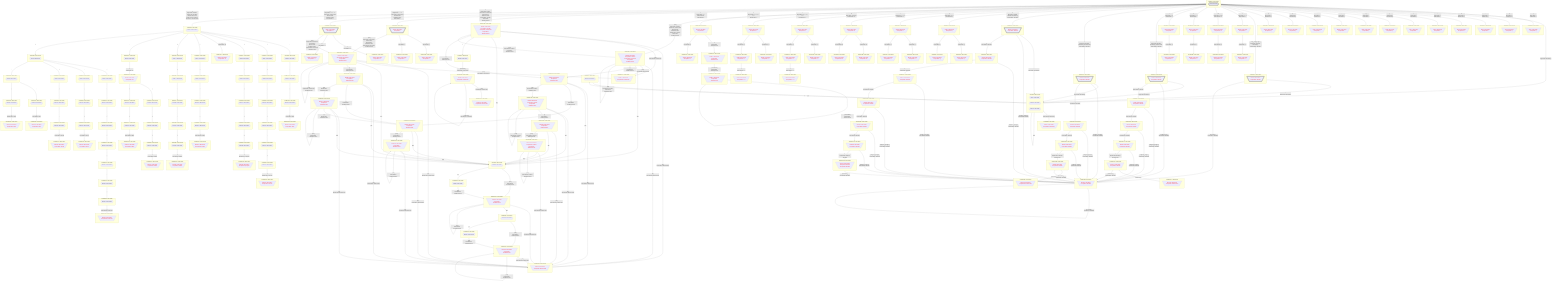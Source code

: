 flowchart
classDef c0001 color:#FF0000;
classDef c0010 stroke-dasharray: 10 10;
classDef c0011 stroke-dasharray: 10 10,color:#FF0000;
classDef c0100 fill:#BB66EE;
classDef c0101 fill:#BB66EE,color:#FF0000;
classDef c0110 fill:#BB66EE,stroke-dasharray: 10 10;
classDef c0111 fill:#BB66EE,stroke-dasharray: 10 10,color:#FF0000;
classDef c1000 stroke:#333,stroke-width:4px;
classDef c1001 stroke:#333,stroke-width:4px,color:#FF0000;
classDef c1010 stroke:#333,stroke-width:4px,stroke-dasharray: 10 10;
classDef c1011 stroke:#333,stroke-width:4px,stroke-dasharray: 10 10,color:#FF0000;
classDef c1100 stroke:#333,stroke-width:4px,fill:#BB66EE;
classDef c1101 stroke:#333,stroke-width:4px,fill:#BB66EE,color:#FF0000;
classDef c1110 stroke:#333,stroke-width:4px,fill:#BB66EE,stroke-dasharray: 10 10;
classDef c1111 stroke:#333,stroke-width:4px,fill:#BB66EE,stroke-dasharray: 10 10,color:#FF0000;
subgraph miniDFA0["miniDFA0 1 DFA States"]
DFA0_0{{"DFA0 wholeStart"}}
class DFA0_0 c1000;
end
class miniDFA0 c1000;
subgraph miniDFA1["miniDFA1 3 DFA States"]
DFA1_1{{"DFA1 1 NFA States"}}
DFA34_2{{"DFA34 1 NFA States"}}
DFA74_3{{"DFA74 1 NFA States"}}
end
subgraph miniDFA55["miniDFA55 1 DFA States"]
DFA2_4[\"DFA2 1 NFA States
AcceptToken '}'"/]
class DFA2_4 c0001;
end
class miniDFA55 c0001;
subgraph miniDFA56["miniDFA56 1 DFA States"]
DFA3_5[\"DFA3 1 NFA States
AcceptToken '{'"/]
class DFA3_5 c0001;
end
class miniDFA56 c0001;
subgraph miniDFA57["miniDFA57 1 DFA States"]
DFA4_6[\"DFA4 1 NFA States
AcceptToken ':'"/]
class DFA4_6 c0001;
end
class miniDFA57 c0001;
subgraph miniDFA58["miniDFA58 1 DFA States"]
DFA5_7[\"DFA5 1 NFA States
AcceptToken '?'"/]
class DFA5_7 c0001;
end
class miniDFA58 c0001;
subgraph miniDFA59["miniDFA59 1 DFA States"]
DFA6_8[\"DFA6 1 NFA States
AcceptToken '~'"/]
class DFA6_8 c0001;
end
class miniDFA59 c0001;
subgraph miniDFA60["miniDFA60 1 DFA States"]
DFA7_9[\"DFA7 1 NFA States
AcceptToken '.'"/]
class DFA7_9 c0001;
end
class miniDFA60 c0001;
subgraph miniDFA61["miniDFA61 1 DFA States"]
DFA8_10[\"DFA8 1 NFA States
AcceptToken ']'"/]
class DFA8_10 c0001;
end
class miniDFA61 c0001;
subgraph miniDFA62["miniDFA62 1 DFA States"]
DFA9_11[\"DFA9 1 NFA States
AcceptToken '['"/]
class DFA9_11 c0001;
end
class miniDFA62 c0001;
subgraph miniDFA63["miniDFA63 1 DFA States"]
DFA10_12[\"DFA10 1 NFA States
AcceptToken ';'"/]
class DFA10_12 c0001;
end
class miniDFA63 c0001;
subgraph miniDFA64["miniDFA64 1 DFA States"]
DFA11_13[\"DFA11 1 NFA States
AcceptToken ','"/]
class DFA11_13 c0001;
end
class miniDFA64 c0001;
subgraph miniDFA65["miniDFA65 1 DFA States"]
DFA12_14[\"DFA12 1 NFA States
AcceptToken ')'"/]
class DFA12_14 c0001;
end
class miniDFA65 c0001;
subgraph miniDFA66["miniDFA66 1 DFA States"]
DFA13_15[\"DFA13 1 NFA States
AcceptToken '('"/]
class DFA13_15 c0001;
end
class miniDFA66 c0001;
subgraph miniDFA67["miniDFA67 1 DFA States"]
DFA14_16[\"DFA14 2 NFA States
AcceptToken 'identifier'"/]
class DFA14_16 c1001;
end
class miniDFA67 c1001;
subgraph miniDFA68["miniDFA68 1 DFA States"]
DFA15_17[\"DFA15 2 NFA States
AcceptToken '='"/]
class DFA15_17 c0001;
end
class miniDFA68 c0001;
subgraph miniDFA69["miniDFA69 1 DFA States"]
DFA16_18[\"DFA16 2 NFA States
AcceptToken '%'"/]
class DFA16_18 c0001;
end
class miniDFA69 c0001;
subgraph miniDFA70["miniDFA70 1 DFA States"]
DFA17_19[\"DFA17 2 NFA States
AcceptToken '*'"/]
class DFA17_19 c0001;
end
class miniDFA70 c0001;
subgraph miniDFA71["miniDFA71 1 DFA States"]
DFA18_20[\"DFA18 2 NFA States
AcceptToken '!'"/]
class DFA18_20 c0001;
end
class miniDFA71 c0001;
subgraph miniDFA72["miniDFA72 1 DFA States"]
DFA19_21[\"DFA19 3 NFA States
AcceptToken 'identifier'"/]
class DFA19_21 c1001;
end
class miniDFA72 c1001;
subgraph miniDFA73["miniDFA73 1 DFA States"]
DFA20_22[\"DFA20 3 NFA States
AcceptToken 'identifier'"/]
class DFA20_22 c1001;
end
class miniDFA73 c1001;
subgraph miniDFA74["miniDFA74 1 DFA States"]
DFA21_23[\"DFA21 3 NFA States
AcceptToken 'identifier'"/]
class DFA21_23 c1001;
end
class miniDFA74 c1001;
subgraph miniDFA75["miniDFA75 1 DFA States"]
DFA22_24[\"DFA22 3 NFA States
AcceptToken '|'"/]
class DFA22_24 c0001;
end
class miniDFA75 c0001;
subgraph miniDFA76["miniDFA76 1 DFA States"]
DFA23_25[\"DFA23 3 NFA States
AcceptToken '^'"/]
class DFA23_25 c0001;
end
class miniDFA76 c0001;
subgraph miniDFA77["miniDFA77 1 DFA States"]
DFA24_26[\"DFA24 3 NFA States
AcceptToken '&'"/]
class DFA24_26 c0001;
end
class miniDFA77 c0001;
subgraph miniDFA78["miniDFA78 1 DFA States"]
DFA25_27[\"DFA25 4 NFA States
AcceptToken '>'"/]
class DFA25_27 c0001;
end
class miniDFA78 c0001;
subgraph miniDFA79["miniDFA79 1 DFA States"]
DFA26_28[\"DFA26 4 NFA States
AcceptToken '<'"/]
class DFA26_28 c0001;
end
class miniDFA79 c0001;
subgraph miniDFA80["miniDFA80 1 DFA States"]
DFA27_29[\"DFA27 3 NFA States
AcceptToken '/'"/]
class DFA27_29 c0001;
end
class miniDFA80 c0001;
subgraph miniDFA81["miniDFA81 1 DFA States"]
DFA28_30[\"DFA28 5 NFA States
AcceptToken 'number'
AcceptToken 'intConstant'
AcceptToken 'doubleConstant'"/]
class DFA28_30 c0001;
end
class miniDFA81 c0001;
subgraph miniDFA82["miniDFA82 1 DFA States"]
DFA29_31[\"DFA29 7 NFA States
AcceptToken 'number'
AcceptToken 'intConstant'
AcceptToken 'doubleConstant'"/]
class DFA29_31 c0001;
end
class miniDFA82 c0001;
subgraph miniDFA83["miniDFA83 1 DFA States"]
DFA30_32[\"DFA30 7 NFA States
AcceptToken '-'"/]
class DFA30_32 c1001;
end
class miniDFA83 c1001;
subgraph miniDFA84["miniDFA84 1 DFA States"]
DFA31_33[\"DFA31 7 NFA States
AcceptToken '+'"/]
class DFA31_33 c1001;
end
class miniDFA84 c1001;
subgraph miniDFA2["miniDFA2 1 DFA States"]
DFA32_34{{"DFA32 14 NFA States"}}
end
subgraph miniDFA85["miniDFA85 1 DFA States"]
DFA33_35[\"DFA33 1 NFA States
AcceptToken 'literalString'"/]
class DFA33_35 c0001;
end
class miniDFA85 c0001;
subgraph miniDFA3["miniDFA3 1 DFA States"]
DFA35_36{{"DFA35 1 NFA States"}}
end
subgraph miniDFA86["miniDFA86 1 DFA States"]
DFA36_37[\"DFA36 1 NFA States
AcceptToken 'identifier'"/]
class DFA36_37 c0001;
end
class miniDFA86 c0001;
subgraph miniDFA87["miniDFA87 1 DFA States"]
DFA37_38[\"DFA37 1 NFA States
AcceptToken '=='"/]
class DFA37_38 c0001;
end
class miniDFA87 c0001;
subgraph miniDFA88["miniDFA88 1 DFA States"]
DFA38_39[\"DFA38 1 NFA States
AcceptToken '%='"/]
class DFA38_39 c0001;
end
class miniDFA88 c0001;
subgraph miniDFA89["miniDFA89 1 DFA States"]
DFA39_40[\"DFA39 1 NFA States
AcceptToken '*='"/]
class DFA39_40 c0001;
end
class miniDFA89 c0001;
subgraph miniDFA90["miniDFA90 1 DFA States"]
DFA40_41[\"DFA40 1 NFA States
AcceptToken '!='"/]
class DFA40_41 c0001;
end
class miniDFA90 c0001;
subgraph miniDFA91["miniDFA91 1 DFA States"]
DFA41_42[\"DFA41 2 NFA States
AcceptToken 'identifier'"/]
class DFA41_42 c0001;
end
class miniDFA91 c0001;
subgraph miniDFA92["miniDFA92 1 DFA States"]
DFA42_43[\"DFA42 2 NFA States
AcceptToken 'identifier'"/]
class DFA42_43 c0001;
end
class miniDFA92 c0001;
subgraph miniDFA93["miniDFA93 1 DFA States"]
DFA43_44[\"DFA43 2 NFA States
AcceptToken 'identifier'"/]
class DFA43_44 c0001;
end
class miniDFA93 c0001;
subgraph miniDFA94["miniDFA94 1 DFA States"]
DFA44_45[\"DFA44 1 NFA States
AcceptToken '|='"/]
class DFA44_45 c0001;
end
class miniDFA94 c0001;
subgraph miniDFA95["miniDFA95 1 DFA States"]
DFA45_46[\"DFA45 1 NFA States
AcceptToken '||'"/]
class DFA45_46 c0001;
end
class miniDFA95 c0001;
subgraph miniDFA96["miniDFA96 1 DFA States"]
DFA46_47[\"DFA46 1 NFA States
AcceptToken '^='"/]
class DFA46_47 c0001;
end
class miniDFA96 c0001;
subgraph miniDFA97["miniDFA97 1 DFA States"]
DFA47_48[\"DFA47 1 NFA States
AcceptToken '^^'"/]
class DFA47_48 c0001;
end
class miniDFA97 c0001;
subgraph miniDFA98["miniDFA98 1 DFA States"]
DFA48_49[\"DFA48 1 NFA States
AcceptToken '&='"/]
class DFA48_49 c0001;
end
class miniDFA98 c0001;
subgraph miniDFA99["miniDFA99 1 DFA States"]
DFA49_50[\"DFA49 1 NFA States
AcceptToken '&&'"/]
class DFA49_50 c0001;
end
class miniDFA99 c0001;
subgraph miniDFA100["miniDFA100 1 DFA States"]
DFA50_51[\"DFA50 1 NFA States
AcceptToken '>='"/]
class DFA50_51 c0001;
end
class miniDFA100 c0001;
subgraph miniDFA101["miniDFA101 1 DFA States"]
DFA51_52[\"DFA51 2 NFA States
AcceptToken '>>'"/]
class DFA51_52 c0001;
end
class miniDFA101 c0001;
subgraph miniDFA102["miniDFA102 1 DFA States"]
DFA52_53[\"DFA52 1 NFA States
AcceptToken '<='"/]
class DFA52_53 c0001;
end
class miniDFA102 c0001;
subgraph miniDFA103["miniDFA103 1 DFA States"]
DFA53_54[\"DFA53 2 NFA States
AcceptToken '<<'"/]
class DFA53_54 c0001;
end
class miniDFA103 c0001;
subgraph miniDFA104["miniDFA104 1 DFA States"]
DFA54_55[\"DFA54 1 NFA States
AcceptToken 'inlineComment'"/]
class DFA54_55 c0001;
end
class miniDFA104 c0001;
subgraph miniDFA105["miniDFA105 1 DFA States"]
DFA55_56[\"DFA55 1 NFA States
AcceptToken '/='"/]
class DFA55_56 c0001;
end
class miniDFA105 c0001;
subgraph miniDFA106["miniDFA106 1 DFA States"]
DFA56_57[\"DFA56 1 NFA States
AcceptToken 'floatConstant'"/]
class DFA56_57 c0001;
end
class miniDFA106 c0001;
subgraph miniDFA107["miniDFA107 1 DFA States"]
DFA57_58[\"DFA57 1 NFA States
AcceptToken 'uintConstant'"/]
class DFA57_58 c0001;
end
class miniDFA107 c0001;
subgraph miniDFA4["miniDFA4 1 DFA States"]
DFA58_59{{"DFA58 2 NFA States"}}
end
subgraph miniDFA108["miniDFA108 1 DFA States"]
DFA59_60[\"DFA59 3 NFA States
AcceptToken 'doubleConstant'"/]
class DFA59_60 c0001;
end
class miniDFA108 c0001;
subgraph miniDFA5["miniDFA5 1 DFA States"]
DFA60_61{{"DFA60 2 NFA States"}}
end
subgraph miniDFA109["miniDFA109 1 DFA States"]
DFA61_62[\"DFA61 1 NFA States
AcceptToken '-='"/]
class DFA61_62 c0001;
end
class miniDFA109 c0001;
subgraph miniDFA110["miniDFA110 1 DFA States"]
DFA62_63[\"DFA62 1 NFA States
AcceptToken '--'"/]
class DFA62_63 c0001;
end
class miniDFA110 c0001;
subgraph miniDFA111["miniDFA111 1 DFA States"]
DFA63_64[\"DFA63 4 NFA States
AcceptToken 'intConstant'
AcceptToken 'doubleConstant'"/]
class DFA63_64 c0001;
end
class miniDFA111 c0001;
subgraph miniDFA112["miniDFA112 1 DFA States"]
DFA64_65[\"DFA64 1 NFA States
AcceptToken '+='"/]
class DFA64_65 c0001;
end
class miniDFA112 c0001;
subgraph miniDFA113["miniDFA113 1 DFA States"]
DFA65_66[\"DFA65 1 NFA States
AcceptToken '++'"/]
class DFA65_66 c0001;
end
class miniDFA113 c0001;
subgraph miniDFA6["miniDFA6 1 DFA States"]
DFA66_67{{"DFA66 1 NFA States"}}
end
subgraph miniDFA11["miniDFA11 1 DFA States"]
DFA67_68{{"DFA67 1 NFA States"}}
end
subgraph miniDFA17["miniDFA17 1 DFA States"]
DFA68_69{{"DFA68 1 NFA States"}}
end
subgraph miniDFA114["miniDFA114 1 DFA States"]
DFA69_70[\"DFA69 1 NFA States
AcceptToken '##'"/]
class DFA69_70 c0001;
end
class miniDFA114 c0001;
subgraph miniDFA20["miniDFA20 1 DFA States"]
DFA70_71{{"DFA70 1 NFA States"}}
end
subgraph miniDFA12["miniDFA12 1 DFA States"]
DFA71_72{{"DFA71 1 NFA States"}}
end
subgraph miniDFA24["miniDFA24 1 DFA States"]
DFA72_73{{"DFA72 3 NFA States"}}
end
subgraph miniDFA25["miniDFA25 1 DFA States"]
DFA73_74{{"DFA73 5 NFA States"}}
end
subgraph miniDFA115["miniDFA115 1 DFA States"]
DFA75_75[\"DFA75 2 NFA States
AcceptToken 'identifier'"/]
class DFA75_75 c0001;
end
class miniDFA115 c0001;
subgraph miniDFA116["miniDFA116 1 DFA States"]
DFA76_76[\"DFA76 2 NFA States
AcceptToken 'identifier'"/]
class DFA76_76 c0001;
end
class miniDFA116 c0001;
subgraph miniDFA117["miniDFA117 1 DFA States"]
DFA77_77[\"DFA77 2 NFA States
AcceptToken 'identifier'"/]
class DFA77_77 c0001;
end
class miniDFA117 c0001;
subgraph miniDFA118["miniDFA118 1 DFA States"]
DFA78_78[\"DFA78 1 NFA States
AcceptToken '>>='"/]
class DFA78_78 c0001;
end
class miniDFA118 c0001;
subgraph miniDFA119["miniDFA119 1 DFA States"]
DFA79_79[\"DFA79 1 NFA States
AcceptToken '<<='"/]
class DFA79_79 c0001;
end
class miniDFA119 c0001;
subgraph miniDFA120["miniDFA120 1 DFA States"]
DFA80_80[\"DFA80 1 NFA States
AcceptToken 'inlineComment'"/]
class DFA80_80 c0001;
end
class miniDFA120 c0001;
subgraph miniDFA121["miniDFA121 1 DFA States"]
DFA81_81[\"DFA81 2 NFA States
AcceptToken 'doubleConstant'"/]
class DFA81_81 c0001;
end
class miniDFA121 c0001;
subgraph miniDFA26["miniDFA26 1 DFA States"]
DFA82_82{{"DFA82 2 NFA States"}}
end
subgraph miniDFA122["miniDFA122 1 DFA States"]
DFA83_83[\"DFA83 2 NFA States
AcceptToken 'doubleConstant'"/]
class DFA83_83 c0001;
end
class miniDFA122 c0001;
subgraph miniDFA123["miniDFA123 1 DFA States"]
DFA84_84[\"DFA84 3 NFA States
AcceptToken 'number'
AcceptToken 'doubleConstant'"/]
class DFA84_84 c0001;
end
class miniDFA123 c0001;
subgraph miniDFA124["miniDFA124 1 DFA States"]
DFA85_85[\"DFA85 2 NFA States
AcceptToken 'intConstant'"/]
class DFA85_85 c0001;
end
class miniDFA124 c0001;
subgraph miniDFA125["miniDFA125 1 DFA States"]
DFA86_86[\"DFA86 2 NFA States
AcceptToken 'doubleConstant'"/]
class DFA86_86 c0001;
end
class miniDFA125 c0001;
subgraph miniDFA21["miniDFA21 1 DFA States"]
DFA87_87{{"DFA87 1 NFA States"}}
end
subgraph miniDFA18["miniDFA18 1 DFA States"]
DFA88_88{{"DFA88 1 NFA States"}}
end
subgraph miniDFA27["miniDFA27 1 DFA States"]
DFA89_89{{"DFA89 1 NFA States"}}
end
subgraph miniDFA28["miniDFA28 1 DFA States"]
DFA90_90{{"DFA90 1 NFA States"}}
end
subgraph miniDFA31["miniDFA31 1 DFA States"]
DFA91_91{{"DFA91 1 NFA States"}}
end
subgraph miniDFA126["miniDFA126 1 DFA States"]
DFA92_92[\"DFA92 3 NFA States
AcceptToken '#if'"/]
class DFA92_92 c0001;
end
class miniDFA126 c0001;
subgraph miniDFA32["miniDFA32 1 DFA States"]
DFA93_93{{"DFA93 1 NFA States"}}
end
subgraph miniDFA19["miniDFA19 1 DFA States"]
DFA94_94{{"DFA94 1 NFA States"}}
end
subgraph miniDFA30["miniDFA30 1 DFA States"]
DFA95_95{{"DFA95 1 NFA States"}}
end
subgraph miniDFA33["miniDFA33 1 DFA States"]
DFA96_96{{"DFA96 2 NFA States"}}
end
subgraph miniDFA127["miniDFA127 1 DFA States"]
DFA97_97[\"DFA97 2 NFA States
AcceptToken 'identifier'"/]
class DFA97_97 c0001;
end
class miniDFA127 c0001;
subgraph miniDFA128["miniDFA128 1 DFA States"]
DFA98_98[\"DFA98 2 NFA States
AcceptToken 'identifier'"/]
class DFA98_98 c0001;
end
class miniDFA128 c0001;
subgraph miniDFA129["miniDFA129 1 DFA States"]
DFA99_99[\"DFA99 2 NFA States
AcceptToken 'identifier'"/]
class DFA99_99 c0001;
end
class miniDFA129 c0001;
subgraph miniDFA34["miniDFA34 1 DFA States"]
DFA100_100{{"DFA100 2 NFA States"}}
end
subgraph miniDFA130["miniDFA130 1 DFA States"]
DFA101_101[\"DFA101 2 NFA States
AcceptToken 'doubleConstant'"/]
class DFA101_101 c0001;
end
class miniDFA130 c0001;
subgraph miniDFA131["miniDFA131 1 DFA States"]
DFA102_102[\"DFA102 3 NFA States
AcceptToken 'doubleConstant'"/]
class DFA102_102 c0001;
end
class miniDFA131 c0001;
subgraph miniDFA132["miniDFA132 1 DFA States"]
DFA103_103[\"DFA103 1 NFA States
AcceptToken 'uintConstant'"/]
class DFA103_103 c0001;
end
class miniDFA132 c0001;
subgraph miniDFA133["miniDFA133 1 DFA States"]
DFA104_104[\"DFA104 2 NFA States
AcceptToken 'doubleConstant'"/]
class DFA104_104 c0001;
end
class miniDFA133 c0001;
subgraph miniDFA35["miniDFA35 1 DFA States"]
DFA105_105{{"DFA105 1 NFA States"}}
end
subgraph miniDFA36["miniDFA36 1 DFA States"]
DFA106_106{{"DFA106 1 NFA States"}}
end
subgraph miniDFA38["miniDFA38 1 DFA States"]
DFA107_107{{"DFA107 1 NFA States"}}
end
subgraph miniDFA13["miniDFA13 1 DFA States"]
DFA108_108{{"DFA108 1 NFA States"}}
end
subgraph miniDFA7["miniDFA7 1 DFA States"]
DFA109_109{{"DFA109 1 NFA States"}}
end
subgraph miniDFA29["miniDFA29 1 DFA States"]
DFA110_110{{"DFA110 1 NFA States"}}
end
subgraph miniDFA14["miniDFA14 1 DFA States"]
DFA111_111{{"DFA111 1 NFA States"}}
end
subgraph miniDFA15["miniDFA15 1 DFA States"]
DFA112_112{{"DFA112 1 NFA States"}}
end
subgraph miniDFA39["miniDFA39 1 DFA States"]
DFA113_113{{"DFA113 1 NFA States"}}
end
subgraph miniDFA8["miniDFA8 1 DFA States"]
DFA114_114{{"DFA114 1 NFA States"}}
end
subgraph miniDFA42["miniDFA42 1 DFA States"]
DFA115_115{{"DFA115 1 NFA States"}}
end
subgraph miniDFA43["miniDFA43 1 DFA States"]
DFA116_116{{"DFA116 1 NFA States"}}
end
subgraph miniDFA134["miniDFA134 1 DFA States"]
DFA117_117[\"DFA117 2 NFA States
AcceptToken 'identifier'"/]
class DFA117_117 c0001;
end
class miniDFA134 c0001;
subgraph miniDFA135["miniDFA135 1 DFA States"]
DFA118_118[\"DFA118 1 NFA States
AcceptToken 'boolConstant'"/]
class DFA118_118 c0001;
end
class miniDFA135 c0001;
subgraph miniDFA136["miniDFA136 1 DFA States"]
DFA119_119[\"DFA119 2 NFA States
AcceptToken 'identifier'"/]
class DFA119_119 c0001;
end
class miniDFA136 c0001;
subgraph miniDFA137["miniDFA137 1 DFA States"]
DFA120_120[\"DFA120 2 NFA States
AcceptToken 'doubleConstant'"/]
class DFA120_120 c0001;
end
class miniDFA137 c0001;
subgraph miniDFA44["miniDFA44 1 DFA States"]
DFA121_121{{"DFA121 2 NFA States"}}
end
subgraph miniDFA138["miniDFA138 1 DFA States"]
DFA122_122[\"DFA122 3 NFA States
AcceptToken 'number'
AcceptToken 'doubleConstant'"/]
class DFA122_122 c0001;
end
class miniDFA138 c0001;
subgraph miniDFA139["miniDFA139 1 DFA States"]
DFA123_123[\"DFA123 1 NFA States
AcceptToken '#line'"/]
class DFA123_123 c0001;
end
class miniDFA139 c0001;
subgraph miniDFA9["miniDFA9 1 DFA States"]
DFA124_124{{"DFA124 1 NFA States"}}
end
subgraph miniDFA45["miniDFA45 1 DFA States"]
DFA125_125{{"DFA125 1 NFA States"}}
end
subgraph miniDFA46["miniDFA46 1 DFA States"]
DFA126_126{{"DFA126 1 NFA States"}}
end
subgraph miniDFA22["miniDFA22 1 DFA States"]
DFA127_127{{"DFA127 1 NFA States"}}
end
subgraph miniDFA16["miniDFA16 1 DFA States"]
DFA128_128{{"DFA128 1 NFA States"}}
end
subgraph miniDFA47["miniDFA47 1 DFA States"]
DFA129_129{{"DFA129 1 NFA States"}}
end
subgraph miniDFA23["miniDFA23 1 DFA States"]
DFA130_130{{"DFA130 1 NFA States"}}
end
subgraph miniDFA48["miniDFA48 1 DFA States"]
DFA131_131{{"DFA131 1 NFA States"}}
end
subgraph miniDFA49["miniDFA49 1 DFA States"]
DFA132_132{{"DFA132 1 NFA States"}}
end
subgraph miniDFA140["miniDFA140 1 DFA States"]
DFA133_133[\"DFA133 1 NFA States
AcceptToken '#elif'"/]
class DFA133_133 c0001;
end
class miniDFA140 c0001;
subgraph miniDFA141["miniDFA141 1 DFA States"]
DFA134_134[\"DFA134 1 NFA States
AcceptToken '#else'"/]
class DFA134_134 c0001;
end
class miniDFA141 c0001;
subgraph miniDFA142["miniDFA142 1 DFA States"]
DFA135_135[\"DFA135 1 NFA States
AcceptToken 'boolConstant'"/]
class DFA135_135 c0001;
end
class miniDFA142 c0001;
subgraph miniDFA143["miniDFA143 1 DFA States"]
DFA136_136[\"DFA136 2 NFA States
AcceptToken 'identifier'"/]
class DFA136_136 c0001;
end
class miniDFA143 c0001;
subgraph miniDFA40["miniDFA40 1 DFA States"]
DFA137_137{{"DFA137 1 NFA States"}}
end
subgraph miniDFA50["miniDFA50 1 DFA States"]
DFA138_138{{"DFA138 1 NFA States"}}
end
subgraph miniDFA144["miniDFA144 1 DFA States"]
DFA139_139[\"DFA139 1 NFA States
AcceptToken '#undef'"/]
class DFA139_139 c0001;
end
class miniDFA144 c0001;
subgraph miniDFA51["miniDFA51 1 DFA States"]
DFA140_140{{"DFA140 1 NFA States"}}
end
subgraph miniDFA52["miniDFA52 1 DFA States"]
DFA141_141{{"DFA141 1 NFA States"}}
end
subgraph miniDFA145["miniDFA145 1 DFA States"]
DFA142_142[\"DFA142 1 NFA States
AcceptToken '#ifdef'"/]
class DFA142_142 c0001;
end
class miniDFA145 c0001;
subgraph miniDFA37["miniDFA37 1 DFA States"]
DFA143_143{{"DFA143 1 NFA States"}}
end
subgraph miniDFA146["miniDFA146 1 DFA States"]
DFA144_144[\"DFA144 1 NFA States
AcceptToken '#error'"/]
class DFA144_144 c0001;
end
class miniDFA146 c0001;
subgraph miniDFA147["miniDFA147 1 DFA States"]
DFA145_145[\"DFA145 1 NFA States
AcceptToken '#endif'"/]
class DFA145_145 c0001;
end
class miniDFA147 c0001;
subgraph miniDFA148["miniDFA148 1 DFA States"]
DFA146_146[\"DFA146 2 NFA States
AcceptToken 'defined'
AcceptToken 'identifier'"/]
class DFA146_146 c0001;
end
class miniDFA148 c0001;
subgraph miniDFA53["miniDFA53 1 DFA States"]
DFA147_147{{"DFA147 1 NFA States"}}
end
subgraph miniDFA149["miniDFA149 1 DFA States"]
DFA148_148[\"DFA148 1 NFA States
AcceptToken '#pragma'"/]
class DFA148_148 c0001;
end
class miniDFA149 c0001;
subgraph miniDFA150["miniDFA150 1 DFA States"]
DFA149_149[\"DFA149 1 NFA States
AcceptToken '#define'"/]
class DFA149_149 c0001;
end
class miniDFA150 c0001;
subgraph miniDFA151["miniDFA151 1 DFA States"]
DFA150_150[\"DFA150 1 NFA States
AcceptToken '#ifndef'"/]
class DFA150_150 c0001;
end
class miniDFA151 c0001;
subgraph miniDFA10["miniDFA10 1 DFA States"]
DFA151_151{{"DFA151 1 NFA States"}}
end
subgraph miniDFA152["miniDFA152 1 DFA States"]
DFA152_152[\"DFA152 1 NFA States
AcceptToken '#version'"/]
class DFA152_152 c0001;
end
class miniDFA152 c0001;
subgraph miniDFA41["miniDFA41 1 DFA States"]
DFA153_153{{"DFA153 1 NFA States"}}
end
subgraph miniDFA54["miniDFA54 1 DFA States"]
DFA154_154{{"DFA154 1 NFA States"}}
end
subgraph miniDFA153["miniDFA153 1 DFA States"]
DFA155_155[\"DFA155 1 NFA States
AcceptToken '#extension'"/]
class DFA155_155 c0001;
end
class miniDFA153 c0001;
miniDFA0 -->|"#34;
BeginToken 'literalString' "|miniDFA1
miniDFA0 -->|"}
BeginToken '}' 
ExtendToken '}' "|miniDFA55
miniDFA0 -->|"#92;{
BeginToken '{' 
ExtendToken '{' "|miniDFA56
miniDFA0 -->|":
BeginToken ':' 
ExtendToken ':' "|miniDFA57
miniDFA0 -->|"#92;?
BeginToken '?' 
ExtendToken '?' "|miniDFA58
miniDFA0 -->|"~
BeginToken '~' 
ExtendToken '~' "|miniDFA59
miniDFA0 -->|"#92;.
BeginToken '.' 
ExtendToken '.' "|miniDFA60
miniDFA0 -->|"]
BeginToken ']' 
ExtendToken ']' "|miniDFA61
miniDFA0 -->|"#92;[
BeginToken '[' 
ExtendToken '[' "|miniDFA62
miniDFA0 -->|";
BeginToken ';' 
ExtendToken ';' "|miniDFA63
miniDFA0 -->|",
BeginToken ',' 
ExtendToken ',' "|miniDFA64
miniDFA0 -->|"#92;)
BeginToken ')' 
ExtendToken ')' "|miniDFA65
miniDFA0 -->|"#92;(
BeginToken '(' 
ExtendToken '(' "|miniDFA66
miniDFA0 -->|"[A-Z]_[a-c]e[g-s][u-z]
BeginToken 'identifier' 'literalString' 
ExtendToken 'identifier' "|miniDFA67
miniDFA0 -->|"=
BeginToken '==' '=' 
ExtendToken '=' "|miniDFA68
miniDFA0 -->|"%
BeginToken '%' '%=' 
ExtendToken '%' "|miniDFA69
miniDFA0 -->|"#92;#42;
BeginToken '#42;' '#42;=' 
ExtendToken '#42;' "|miniDFA70
miniDFA0 -->|"!
BeginToken '!' '!=' 
ExtendToken '!' "|miniDFA71
miniDFA0 -->|"f
BeginToken 'identifier' 'literalString' 'boolConstant' 
ExtendToken 'identifier' "|miniDFA72
miniDFA0 -->|"t
BeginToken 'identifier' 'literalString' 'boolConstant' 
ExtendToken 'identifier' "|miniDFA73
miniDFA0 -->|"d
BeginToken 'defined' 'identifier' 'literalString' 
ExtendToken 'identifier' "|miniDFA74
miniDFA0 -->|"#92;|
BeginToken '|' '||' '|=' 
ExtendToken '|' "|miniDFA75
miniDFA0 -->|"^
BeginToken '^' '^^' '^=' 
ExtendToken '^' "|miniDFA76
miniDFA0 -->|"&
BeginToken '&' '&&' '&=' 
ExtendToken '&' "|miniDFA77
miniDFA0 -->|">
BeginToken '>>' '>' '>=' '>>=' 
ExtendToken '>' "|miniDFA78
miniDFA0 -->|"#92;<
BeginToken '<<' '<' '<=' '<<=' 
ExtendToken '<' "|miniDFA79
miniDFA0 -->|"#92;/
BeginToken '/' '/=' 'inlineComment' 
ExtendToken '/' "|miniDFA80
miniDFA0 -->|"[1-9]
BeginToken 'number' 'intConstant' 'uintConstant' 'floatConstant' 'doubleConstant' 
ExtendToken 'number' 'intConstant' 'doubleConstant' "|miniDFA81
miniDFA0 -->|"0
BeginToken 'number' 'intConstant' 'uintConstant' 'floatConstant' 'doubleConstant' 
ExtendToken 'number' 'intConstant' 'doubleConstant' "|miniDFA82
miniDFA0 -->|"-
BeginToken '--' '-' '-=' 'intConstant' 'uintConstant' 'floatConstant' 'doubleConstant' 
ExtendToken '-' "|miniDFA83
miniDFA0 -->|"#92;+
BeginToken '++' '+' '+=' 'intConstant' 'uintConstant' 'floatConstant' 'doubleConstant' 
ExtendToken '+' "|miniDFA84
miniDFA0 -->|"#35;
BeginToken '#35;define' '#35;undef' '#35;#35;' '#35;if' '#35;ifdef' '#35;ifndef' '#35;else' '#35;elif' '#35;endif' '#35;error' '#35;pragma' '#35;extension' '#35;version' '#35;line' "|miniDFA2
miniDFA1 -->|"#34;
ExtendToken 'literalString' "|miniDFA85
miniDFA1 -->|"[^#92;#92;#34;]"|miniDFA1
miniDFA1 -->|"#92;#92;"|miniDFA3
miniDFA67 -->|"#34;
BeginToken 'literalString' "|miniDFA1
miniDFA67 -->|"[a-zA-Z0-9_]
ExtendToken 'identifier' "|miniDFA86
miniDFA68 -->|"=
ExtendToken '==' "|miniDFA87
miniDFA69 -->|"=
ExtendToken '%=' "|miniDFA88
miniDFA70 -->|"=
ExtendToken '#42;=' "|miniDFA89
miniDFA71 -->|"=
ExtendToken '!=' "|miniDFA90
miniDFA72 -->|"#34;
BeginToken 'literalString' "|miniDFA1
miniDFA72 -->|"[0-9][A-Z]_[b-z]
ExtendToken 'identifier' "|miniDFA86
miniDFA72 -->|"a
ExtendToken 'identifier' "|miniDFA91
miniDFA73 -->|"#34;
BeginToken 'literalString' "|miniDFA1
miniDFA73 -->|"[0-9][A-Z]_[a-q][s-z]
ExtendToken 'identifier' "|miniDFA86
miniDFA73 -->|"r
ExtendToken 'identifier' "|miniDFA92
miniDFA74 -->|"#34;
BeginToken 'literalString' "|miniDFA1
miniDFA74 -->|"[0-9][A-Z]_[a-d][f-z]
ExtendToken 'identifier' "|miniDFA86
miniDFA74 -->|"e
ExtendToken 'identifier' "|miniDFA93
miniDFA75 -->|"=
ExtendToken '|=' "|miniDFA94
miniDFA75 -->|"#92;|
ExtendToken '||' "|miniDFA95
miniDFA76 -->|"=
ExtendToken '^=' "|miniDFA96
miniDFA76 -->|"^
ExtendToken '^^' "|miniDFA97
miniDFA77 -->|"=
ExtendToken '&=' "|miniDFA98
miniDFA77 -->|"&
ExtendToken '&&' "|miniDFA99
miniDFA78 -->|"=
ExtendToken '>=' "|miniDFA100
miniDFA78 -->|">
ExtendToken '>>' "|miniDFA101
miniDFA79 -->|"=
ExtendToken '<=' "|miniDFA102
miniDFA79 -->|"#92;<
ExtendToken '<<' "|miniDFA103
miniDFA80 -->|"#92;/
ExtendToken 'inlineComment' "|miniDFA104
miniDFA80 -->|"=
ExtendToken '/=' "|miniDFA105
miniDFA81 -->|"[fF]
ExtendToken 'floatConstant' "|miniDFA106
miniDFA81 -->|"[uU]
ExtendToken 'uintConstant' "|miniDFA107
miniDFA81 -->|"[Ee]"|miniDFA4
miniDFA81 -->|"[.]
ExtendToken 'doubleConstant' "|miniDFA108
miniDFA81 -->|"[0-9]
ExtendToken 'number' 'intConstant' 'doubleConstant' "|miniDFA81
miniDFA82 -->|"[fF]
ExtendToken 'floatConstant' "|miniDFA106
miniDFA82 -->|"[uU]
ExtendToken 'uintConstant' "|miniDFA107
miniDFA82 -->|"[Ee]"|miniDFA4
miniDFA82 -->|"x"|miniDFA5
miniDFA82 -->|"[.]
ExtendToken 'doubleConstant' "|miniDFA108
miniDFA82 -->|"[0-9]
ExtendToken 'number' 'intConstant' 'doubleConstant' "|miniDFA81
miniDFA83 -->|"=
ExtendToken '-=' "|miniDFA109
miniDFA83 -->|"-
ExtendToken '--' "|miniDFA110
miniDFA83 -->|"[0-9]
BeginToken 'intConstant' 'uintConstant' 'floatConstant' 'doubleConstant' 
ExtendToken 'intConstant' 'doubleConstant' "|miniDFA111
miniDFA84 -->|"=
ExtendToken '+=' "|miniDFA112
miniDFA84 -->|"#92;+
ExtendToken '++' "|miniDFA113
miniDFA84 -->|"[0-9]
BeginToken 'intConstant' 'uintConstant' 'floatConstant' 'doubleConstant' 
ExtendToken 'intConstant' 'doubleConstant' "|miniDFA111
miniDFA2 -->|"l"|miniDFA6
miniDFA2 -->|"v"|miniDFA11
miniDFA2 -->|"p"|miniDFA17
miniDFA2 -->|"#35;
ExtendToken '#35;#35;' "|miniDFA114
miniDFA2 -->|"u"|miniDFA20
miniDFA2 -->|"d"|miniDFA12
miniDFA2 -->|"i"|miniDFA24
miniDFA2 -->|"e"|miniDFA25
miniDFA3 -->|"[#32;-~]"|miniDFA1
miniDFA86 -->|"[a-zA-Z0-9_]
ExtendToken 'identifier' "|miniDFA86
miniDFA91 -->|"[0-9][A-Z]_[a-k][m-z]
ExtendToken 'identifier' "|miniDFA86
miniDFA91 -->|"l
ExtendToken 'identifier' "|miniDFA115
miniDFA92 -->|"[0-9][A-Z]_[a-t][v-z]
ExtendToken 'identifier' "|miniDFA86
miniDFA92 -->|"u
ExtendToken 'identifier' "|miniDFA116
miniDFA93 -->|"[0-9][A-Z]_[a-e][g-z]
ExtendToken 'identifier' "|miniDFA86
miniDFA93 -->|"f
ExtendToken 'identifier' "|miniDFA117
miniDFA101 -->|"=
ExtendToken '>>=' "|miniDFA118
miniDFA103 -->|"=
ExtendToken '<<=' "|miniDFA119
miniDFA104 -->|"[^#92;n#92;r#92;u0000]
ExtendToken 'inlineComment' "|miniDFA120
miniDFA4 -->|"[0-9]
ExtendToken 'doubleConstant' "|miniDFA121
miniDFA4 -->|"[-+]"|miniDFA26
miniDFA108 -->|"[fF]
ExtendToken 'floatConstant' "|miniDFA106
miniDFA108 -->|"[Ee]"|miniDFA4
miniDFA108 -->|"[.]
ExtendToken 'doubleConstant' "|miniDFA122
miniDFA108 -->|"[0-9]
ExtendToken 'number' 'doubleConstant' "|miniDFA123
miniDFA5 -->|"[0-9A-Fa-f]
ExtendToken 'intConstant' "|miniDFA124
miniDFA111 -->|"[fF]
ExtendToken 'floatConstant' "|miniDFA106
miniDFA111 -->|"[uU]
ExtendToken 'uintConstant' "|miniDFA107
miniDFA111 -->|"[Ee]"|miniDFA4
miniDFA111 -->|"[.]
ExtendToken 'doubleConstant' "|miniDFA125
miniDFA111 -->|"[0-9]
ExtendToken 'intConstant' 'doubleConstant' "|miniDFA111
miniDFA6 -->|"i"|miniDFA21
miniDFA11 -->|"e"|miniDFA18
miniDFA17 -->|"r"|miniDFA27
miniDFA20 -->|"n"|miniDFA28
miniDFA12 -->|"e"|miniDFA31
miniDFA24 -->|"f
ExtendToken '#35;if' "|miniDFA126
miniDFA25 -->|"x"|miniDFA32
miniDFA25 -->|"r"|miniDFA19
miniDFA25 -->|"n"|miniDFA30
miniDFA25 -->|"l"|miniDFA33
miniDFA115 -->|"[0-9][A-Z]_[a-r][t-z]
ExtendToken 'identifier' "|miniDFA86
miniDFA115 -->|"s
ExtendToken 'identifier' "|miniDFA127
miniDFA116 -->|"[0-9][A-Z]_[a-d][f-z]
ExtendToken 'identifier' "|miniDFA86
miniDFA116 -->|"e
ExtendToken 'identifier' 'boolConstant' "|miniDFA128
miniDFA117 -->|"[0-9][A-Z]_[a-h][j-z]
ExtendToken 'identifier' "|miniDFA86
miniDFA117 -->|"i
ExtendToken 'identifier' "|miniDFA129
miniDFA120 -->|"[^#92;n#92;r#92;u0000]
ExtendToken 'inlineComment' "|miniDFA120
miniDFA121 -->|"[fF]
ExtendToken 'floatConstant' "|miniDFA106
miniDFA121 -->|"[Ee]"|miniDFA34
miniDFA121 -->|"[0-9]
ExtendToken 'doubleConstant' "|miniDFA121
miniDFA26 -->|"[0-9]
ExtendToken 'doubleConstant' "|miniDFA121
miniDFA122 -->|"[fF]
ExtendToken 'floatConstant' "|miniDFA106
miniDFA122 -->|"[Ee]"|miniDFA4
miniDFA122 -->|"[0-9]
ExtendToken 'doubleConstant' "|miniDFA130
miniDFA123 -->|"[fF]
ExtendToken 'floatConstant' "|miniDFA106
miniDFA123 -->|"[Ee]"|miniDFA4
miniDFA123 -->|"[.]
ExtendToken 'doubleConstant' "|miniDFA131
miniDFA123 -->|"[0-9]
ExtendToken 'number' 'doubleConstant' "|miniDFA123
miniDFA124 -->|"[uU]
ExtendToken 'uintConstant' "|miniDFA132
miniDFA124 -->|"[0-9A-Fa-f]
ExtendToken 'intConstant' "|miniDFA124
miniDFA125 -->|"[fF]
ExtendToken 'floatConstant' "|miniDFA106
miniDFA125 -->|"[Ee]"|miniDFA4
miniDFA125 -->|"[.]
ExtendToken 'doubleConstant' "|miniDFA122
miniDFA125 -->|"[0-9]
ExtendToken 'doubleConstant' "|miniDFA133
miniDFA21 -->|"n"|miniDFA35
miniDFA18 -->|"r"|miniDFA36
miniDFA27 -->|"a"|miniDFA38
miniDFA28 -->|"d"|miniDFA13
miniDFA31 -->|"f"|miniDFA7
miniDFA126 -->|"n"|miniDFA29
miniDFA126 -->|"d"|miniDFA14
miniDFA32 -->|"t"|miniDFA15
miniDFA19 -->|"r"|miniDFA39
miniDFA30 -->|"d"|miniDFA8
miniDFA33 -->|"i"|miniDFA42
miniDFA33 -->|"s"|miniDFA43
miniDFA127 -->|"[0-9][A-Z]_[a-d][f-z]
ExtendToken 'identifier' "|miniDFA86
miniDFA127 -->|"e
ExtendToken 'identifier' 'boolConstant' "|miniDFA134
miniDFA128 -->|"[^a-zA-Z0-9_]"|miniDFA135
miniDFA128 -->|"[a-zA-Z0-9_]
ExtendToken 'identifier' "|miniDFA86
miniDFA129 -->|"[0-9][A-Z]_[a-m][o-z]
ExtendToken 'identifier' "|miniDFA86
miniDFA129 -->|"n
ExtendToken 'identifier' "|miniDFA136
miniDFA34 -->|"[0-9]
ExtendToken 'doubleConstant' "|miniDFA137
miniDFA34 -->|"[-+]"|miniDFA44
miniDFA130 -->|"[fF]
ExtendToken 'floatConstant' "|miniDFA106
miniDFA130 -->|"[Ee]"|miniDFA4
miniDFA130 -->|"[0-9]
ExtendToken 'doubleConstant' "|miniDFA130
miniDFA131 -->|"[fF]
ExtendToken 'floatConstant' "|miniDFA106
miniDFA131 -->|"[Ee]"|miniDFA4
miniDFA131 -->|"[0-9]
ExtendToken 'number' 'doubleConstant' "|miniDFA138
miniDFA133 -->|"[fF]
ExtendToken 'floatConstant' "|miniDFA106
miniDFA133 -->|"[Ee]"|miniDFA4
miniDFA133 -->|"[.]
ExtendToken 'doubleConstant' "|miniDFA122
miniDFA133 -->|"[0-9]
ExtendToken 'doubleConstant' "|miniDFA133
miniDFA35 -->|"e
ExtendToken '#35;line' "|miniDFA139
miniDFA36 -->|"s"|miniDFA9
miniDFA38 -->|"g"|miniDFA45
miniDFA13 -->|"e"|miniDFA46
miniDFA7 -->|"i"|miniDFA22
miniDFA29 -->|"d"|miniDFA16
miniDFA14 -->|"e"|miniDFA47
miniDFA15 -->|"e"|miniDFA23
miniDFA39 -->|"o"|miniDFA48
miniDFA8 -->|"i"|miniDFA49
miniDFA42 -->|"f
ExtendToken '#35;elif' "|miniDFA140
miniDFA43 -->|"e
ExtendToken '#35;else' "|miniDFA141
miniDFA134 -->|"[^a-zA-Z0-9_]"|miniDFA142
miniDFA134 -->|"[a-zA-Z0-9_]
ExtendToken 'identifier' "|miniDFA86
miniDFA136 -->|"[0-9][A-Z]_[a-d][f-z]
ExtendToken 'identifier' "|miniDFA86
miniDFA136 -->|"e
ExtendToken 'identifier' "|miniDFA143
miniDFA137 -->|"[fF]
ExtendToken 'floatConstant' "|miniDFA106
miniDFA137 -->|"[0-9]
ExtendToken 'doubleConstant' "|miniDFA137
miniDFA44 -->|"[0-9]
ExtendToken 'doubleConstant' "|miniDFA137
miniDFA138 -->|"[fF]
ExtendToken 'floatConstant' "|miniDFA106
miniDFA138 -->|"[Ee]"|miniDFA4
miniDFA138 -->|"[0-9]
ExtendToken 'number' 'doubleConstant' "|miniDFA138
miniDFA9 -->|"i"|miniDFA40
miniDFA45 -->|"m"|miniDFA50
miniDFA46 -->|"f
ExtendToken '#35;undef' "|miniDFA144
miniDFA22 -->|"n"|miniDFA51
miniDFA16 -->|"e"|miniDFA52
miniDFA47 -->|"f
ExtendToken '#35;ifdef' "|miniDFA145
miniDFA23 -->|"n"|miniDFA37
miniDFA48 -->|"r
ExtendToken '#35;error' "|miniDFA146
miniDFA49 -->|"f
ExtendToken '#35;endif' "|miniDFA147
miniDFA143 -->|"[0-9][A-Z]_[a-c][e-z]
ExtendToken 'identifier' "|miniDFA86
miniDFA143 -->|"d
ExtendToken 'defined' 'identifier' "|miniDFA148
miniDFA40 -->|"o"|miniDFA53
miniDFA50 -->|"a
ExtendToken '#35;pragma' "|miniDFA149
miniDFA51 -->|"e
ExtendToken '#35;define' "|miniDFA150
miniDFA52 -->|"f
ExtendToken '#35;ifndef' "|miniDFA151
miniDFA37 -->|"s"|miniDFA10
miniDFA148 -->|"[a-zA-Z0-9_]
ExtendToken 'identifier' "|miniDFA86
miniDFA53 -->|"n
ExtendToken '#35;version' "|miniDFA152
miniDFA10 -->|"i"|miniDFA41
miniDFA41 -->|"o"|miniDFA54
miniDFA54 -->|"n
ExtendToken '#35;extension' "|miniDFA153